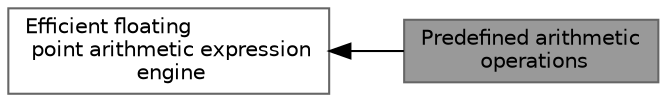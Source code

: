 digraph "Predefined arithmetic operations"
{
 // LATEX_PDF_SIZE
  bgcolor="transparent";
  edge [fontname=Helvetica,fontsize=10,labelfontname=Helvetica,labelfontsize=10];
  node [fontname=Helvetica,fontsize=10,shape=box,height=0.2,width=0.4];
  rankdir=LR;
  Node2 [id="Node000002",label="Efficient floating\l point arithmetic expression\l engine",height=0.2,width=0.4,color="grey40", fillcolor="white", style="filled",URL="$group__expr.html",tooltip="Creates a stack-based expression evaluation function."];
  Node1 [id="Node000001",label="Predefined arithmetic\l operations",height=0.2,width=0.4,color="gray40", fillcolor="grey60", style="filled", fontcolor="black",tooltip="expr engine has special support for these operations by inlining, leading to much faster execution."];
  Node2->Node1 [shape=plaintext, dir="back", style="solid"];
}
